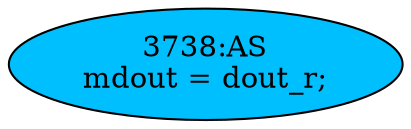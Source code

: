 strict digraph "" {
	node [label="\N"];
	"3738:AS"	 [ast="<pyverilog.vparser.ast.Assign object at 0x7f13b55d4a50>",
		def_var="['mdout']",
		fillcolor=deepskyblue,
		label="3738:AS
mdout = dout_r;",
		statements="[]",
		style=filled,
		typ=Assign,
		use_var="['dout_r']"];
}
